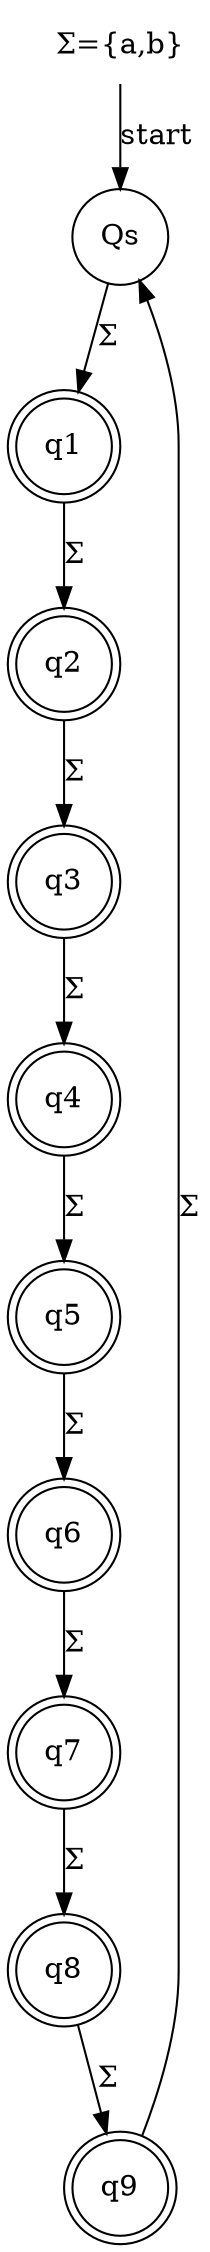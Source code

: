 digraph dfa {
    "Σ" [label="Σ={a,b}" shape=none]
    Qs [shape=circle]
    q1,q2,q3,q4,q5,q6,q7,q8,q9 [shape=doublecircle]


    "Σ" -> Qs [label=start]
    Qs -> q1 [label=Σ]
    q1 -> q2 [label=Σ]
    q2 -> q3 [label=Σ]
    q3 -> q4 [label=Σ]
    q4 -> q5 [label=Σ]
    q5 -> q6 [label=Σ]
    q6 -> q7 [label=Σ]
    q7 -> q8 [label=Σ]
    q8 -> q9 [label=Σ]
    q9 -> Qs [label=Σ]
}
